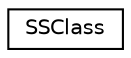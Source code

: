 digraph "Graphical Class Hierarchy"
{
  edge [fontname="Helvetica",fontsize="10",labelfontname="Helvetica",labelfontsize="10"];
  node [fontname="Helvetica",fontsize="10",shape=record];
  rankdir="LR";
  Node0 [label="SSClass",height=0.2,width=0.4,color="black", fillcolor="white", style="filled",URL="$classSSClass.html"];
}
